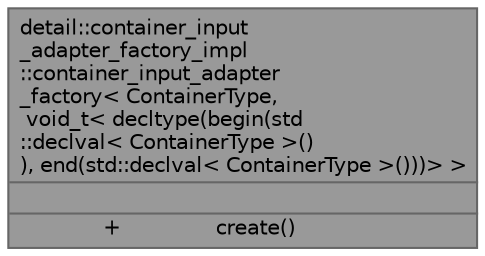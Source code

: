digraph "detail::container_input_adapter_factory_impl::container_input_adapter_factory&lt; ContainerType, void_t&lt; decltype(begin(std::declval&lt; ContainerType &gt;()), end(std::declval&lt; ContainerType &gt;()))&gt; &gt;"
{
 // LATEX_PDF_SIZE
  bgcolor="transparent";
  edge [fontname=Helvetica,fontsize=10,labelfontname=Helvetica,labelfontsize=10];
  node [fontname=Helvetica,fontsize=10,shape=box,height=0.2,width=0.4];
  Node1 [id="Node000001",shape=plain,label=<<TABLE CELLBORDER="0" BORDER="1"><TR><TD COLSPAN="2" CELLPADDING="1" CELLSPACING="0">detail::container_input<BR ALIGN="LEFT"/>_adapter_factory_impl<BR ALIGN="LEFT"/>::container_input_adapter<BR ALIGN="LEFT"/>_factory&lt; ContainerType,<BR ALIGN="LEFT"/> void_t&lt; decltype(begin(std<BR ALIGN="LEFT"/>::declval&lt; ContainerType &gt;()<BR ALIGN="LEFT"/>), end(std::declval&lt; ContainerType &gt;()))&gt; &gt;</TD></TR>
<HR/>
<TR><TD COLSPAN="2" CELLPADDING="1" CELLSPACING="0">&nbsp;</TD></TR>
<HR/>
<TR><TD VALIGN="top" CELLPADDING="1" CELLSPACING="0">+</TD><TD VALIGN="top" ALIGN="LEFT" CELLPADDING="1" CELLSPACING="0">create()<BR ALIGN="LEFT"/></TD></TR>
</TABLE>>
,height=0.2,width=0.4,color="gray40", fillcolor="grey60", style="filled", fontcolor="black",tooltip=" "];
}
